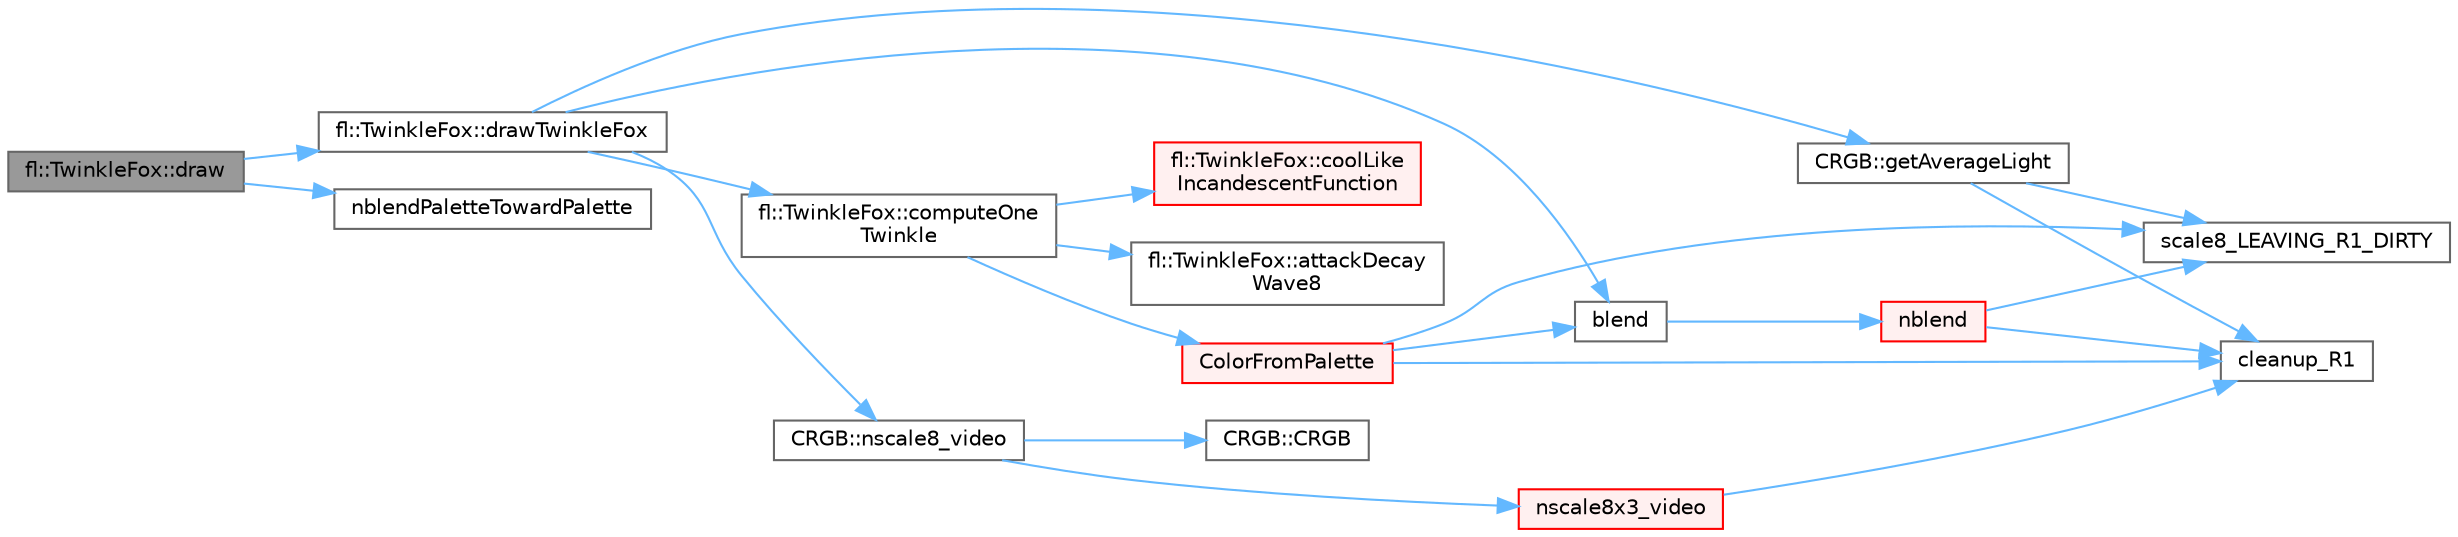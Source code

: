 digraph "fl::TwinkleFox::draw"
{
 // LATEX_PDF_SIZE
  bgcolor="transparent";
  edge [fontname=Helvetica,fontsize=10,labelfontname=Helvetica,labelfontsize=10];
  node [fontname=Helvetica,fontsize=10,shape=box,height=0.2,width=0.4];
  rankdir="LR";
  Node1 [id="Node000001",label="fl::TwinkleFox::draw",height=0.2,width=0.4,color="gray40", fillcolor="grey60", style="filled", fontcolor="black",tooltip=" "];
  Node1 -> Node2 [id="edge1_Node000001_Node000002",color="steelblue1",style="solid",tooltip=" "];
  Node2 [id="Node000002",label="fl::TwinkleFox::drawTwinkleFox",height=0.2,width=0.4,color="grey40", fillcolor="white", style="filled",URL="$de/db5/classfl_1_1_twinkle_fox_a67375829d0da55e17d3f74ac9817914d.html#a67375829d0da55e17d3f74ac9817914d",tooltip=" "];
  Node2 -> Node3 [id="edge2_Node000002_Node000003",color="steelblue1",style="solid",tooltip=" "];
  Node3 [id="Node000003",label="blend",height=0.2,width=0.4,color="grey40", fillcolor="white", style="filled",URL="$dc/db8/group___color_blends_ga4f06b4423f71f77346aaf5dabe7dd05c.html#ga4f06b4423f71f77346aaf5dabe7dd05c",tooltip="Computes a new color blended some fraction of the way between two other colors."];
  Node3 -> Node4 [id="edge3_Node000003_Node000004",color="steelblue1",style="solid",tooltip=" "];
  Node4 [id="Node000004",label="nblend",height=0.2,width=0.4,color="red", fillcolor="#FFF0F0", style="filled",URL="$dc/db8/group___color_blends_ga325120664a9c9b41abceee65303b0c4e.html#ga325120664a9c9b41abceee65303b0c4e",tooltip="Destructively modifies one color, blending in a given fraction of an overlay color."];
  Node4 -> Node6 [id="edge4_Node000004_Node000006",color="steelblue1",style="solid",tooltip=" "];
  Node6 [id="Node000006",label="cleanup_R1",height=0.2,width=0.4,color="grey40", fillcolor="white", style="filled",URL="$d0/da5/group___scaling_dirty_ga3fade00fb4cf5b937b973128198a7a79.html#ga3fade00fb4cf5b937b973128198a7a79",tooltip="Clean up the r1 register after a series of *LEAVING_R1_DIRTY calls."];
  Node4 -> Node7 [id="edge5_Node000004_Node000007",color="steelblue1",style="solid",tooltip=" "];
  Node7 [id="Node000007",label="scale8_LEAVING_R1_DIRTY",height=0.2,width=0.4,color="grey40", fillcolor="white", style="filled",URL="$d0/da5/group___scaling_dirty_ga7386235cada3aca429b189681d2ec56d.html#ga7386235cada3aca429b189681d2ec56d",tooltip="This version of scale8() does not clean up the R1 register on AVR."];
  Node2 -> Node8 [id="edge6_Node000002_Node000008",color="steelblue1",style="solid",tooltip=" "];
  Node8 [id="Node000008",label="fl::TwinkleFox::computeOne\lTwinkle",height=0.2,width=0.4,color="grey40", fillcolor="white", style="filled",URL="$de/db5/classfl_1_1_twinkle_fox_a39614750a1a87e8a8be19c36f6c48677.html#a39614750a1a87e8a8be19c36f6c48677",tooltip=" "];
  Node8 -> Node9 [id="edge7_Node000008_Node000009",color="steelblue1",style="solid",tooltip=" "];
  Node9 [id="Node000009",label="fl::TwinkleFox::attackDecay\lWave8",height=0.2,width=0.4,color="grey40", fillcolor="white", style="filled",URL="$de/db5/classfl_1_1_twinkle_fox_a4fe4a588d8419d38c454e35b863a7672.html#a4fe4a588d8419d38c454e35b863a7672",tooltip=" "];
  Node8 -> Node10 [id="edge8_Node000008_Node000010",color="steelblue1",style="solid",tooltip=" "];
  Node10 [id="Node000010",label="ColorFromPalette",height=0.2,width=0.4,color="red", fillcolor="#FFF0F0", style="filled",URL="$d2/d73/group___palette_colors_gac46e65aff3dd6519b33e27f0998f17cd.html#gac46e65aff3dd6519b33e27f0998f17cd",tooltip="Get a color from a palette."];
  Node10 -> Node3 [id="edge9_Node000010_Node000003",color="steelblue1",style="solid",tooltip=" "];
  Node10 -> Node6 [id="edge10_Node000010_Node000006",color="steelblue1",style="solid",tooltip=" "];
  Node10 -> Node7 [id="edge11_Node000010_Node000007",color="steelblue1",style="solid",tooltip=" "];
  Node8 -> Node14 [id="edge12_Node000008_Node000014",color="steelblue1",style="solid",tooltip=" "];
  Node14 [id="Node000014",label="fl::TwinkleFox::coolLike\lIncandescentFunction",height=0.2,width=0.4,color="red", fillcolor="#FFF0F0", style="filled",URL="$de/db5/classfl_1_1_twinkle_fox_aff3c7b29001c2e1f4f6516e14000b22a.html#aff3c7b29001c2e1f4f6516e14000b22a",tooltip=" "];
  Node2 -> Node16 [id="edge13_Node000002_Node000016",color="steelblue1",style="solid",tooltip=" "];
  Node16 [id="Node000016",label="CRGB::getAverageLight",height=0.2,width=0.4,color="grey40", fillcolor="white", style="filled",URL="$d7/d82/struct_c_r_g_b_a940908cc69606bdabe3b2d32a9097356.html#a940908cc69606bdabe3b2d32a9097356",tooltip="Get the average of the R, G, and B values."];
  Node16 -> Node6 [id="edge14_Node000016_Node000006",color="steelblue1",style="solid",tooltip=" "];
  Node16 -> Node7 [id="edge15_Node000016_Node000007",color="steelblue1",style="solid",tooltip=" "];
  Node2 -> Node17 [id="edge16_Node000002_Node000017",color="steelblue1",style="solid",tooltip=" "];
  Node17 [id="Node000017",label="CRGB::nscale8_video",height=0.2,width=0.4,color="grey40", fillcolor="white", style="filled",URL="$d7/d82/struct_c_r_g_b_a0441d6094ab8f98d800ec789c36b4461.html#a0441d6094ab8f98d800ec789c36b4461",tooltip="Scale down a RGB to N/256ths of it's current brightness using \"video\" dimming rules."];
  Node17 -> Node18 [id="edge17_Node000017_Node000018",color="steelblue1",style="solid",tooltip=" "];
  Node18 [id="Node000018",label="CRGB::CRGB",height=0.2,width=0.4,color="grey40", fillcolor="white", style="filled",URL="$d7/d82/struct_c_r_g_b_a08d8e05a3fcdb88dedb886cad9cbd3fa.html#a08d8e05a3fcdb88dedb886cad9cbd3fa",tooltip="Default constructor."];
  Node17 -> Node19 [id="edge18_Node000017_Node000019",color="steelblue1",style="solid",tooltip=" "];
  Node19 [id="Node000019",label="nscale8x3_video",height=0.2,width=0.4,color="red", fillcolor="#FFF0F0", style="filled",URL="$d0/da8/group___scaling_ga700b7f510f32e8c91385093c436c27d9.html#ga700b7f510f32e8c91385093c436c27d9",tooltip="Scale three one-byte values by a fourth one, which is treated as the numerator of a fraction whose de..."];
  Node19 -> Node6 [id="edge19_Node000019_Node000006",color="steelblue1",style="solid",tooltip=" "];
  Node1 -> Node21 [id="edge20_Node000001_Node000021",color="steelblue1",style="solid",tooltip=" "];
  Node21 [id="Node000021",label="nblendPaletteTowardPalette",height=0.2,width=0.4,color="grey40", fillcolor="white", style="filled",URL="$d2/d73/group___palette_colors_ga361799a4ba193694ad974079c980430c.html#ga361799a4ba193694ad974079c980430c",tooltip="Alter one palette by making it slightly more like a \"target palette\"."];
}
